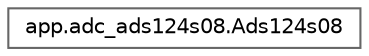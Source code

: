 digraph "Graphe hiérarchique des classes"
{
 // LATEX_PDF_SIZE
  bgcolor="transparent";
  edge [fontname=Helvetica,fontsize=10,labelfontname=Helvetica,labelfontsize=10];
  node [fontname=Helvetica,fontsize=10,shape=box,height=0.2,width=0.4];
  rankdir="LR";
  Node0 [id="Node000000",label="app.adc_ads124s08.Ads124s08",height=0.2,width=0.4,color="grey40", fillcolor="white", style="filled",URL="$classapp_1_1adc__ads124s08_1_1_ads124s08.html",tooltip="Driver pour l'ADC ADS124S08 avec interface SPI."];
}
